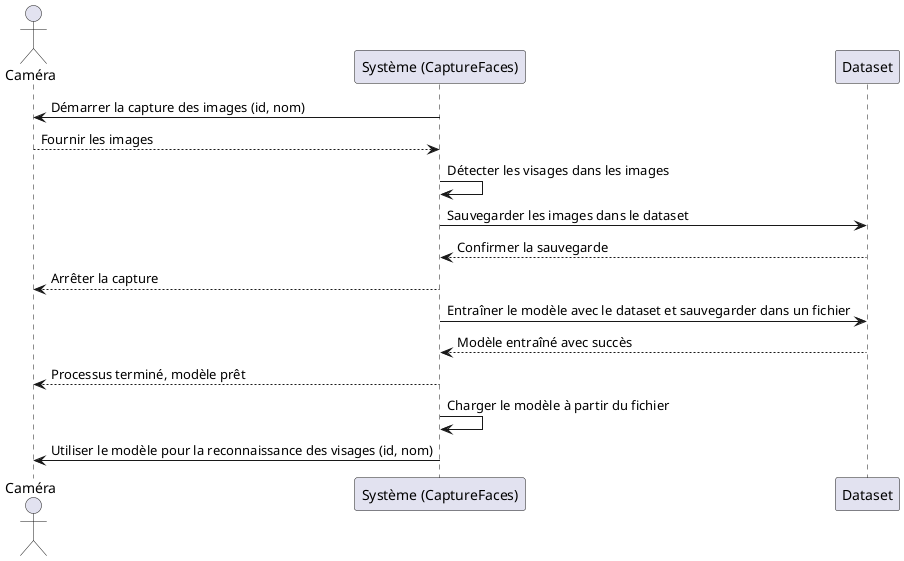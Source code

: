 @startuml
actor "Caméra" as Camera
participant "Système (CaptureFaces)" as Systeme
participant "Dataset" as Dt

Systeme -> Camera : Démarrer la capture des images (id, nom)
Camera --> Systeme : Fournir les images
Systeme -> Systeme : Détecter les visages dans les images
Systeme -> Dt : Sauvegarder les images dans le dataset
Dt --> Systeme : Confirmer la sauvegarde
Systeme --> Camera : Arrêter la capture
Systeme -> Dt : Entraîner le modèle avec le dataset et sauvegarder dans un fichier
Dt --> Systeme : Modèle entraîné avec succès
Systeme --> Camera : Processus terminé, modèle prêt
Systeme -> Systeme : Charger le modèle à partir du fichier
Systeme -> Camera : Utiliser le modèle pour la reconnaissance des visages (id, nom)

@enduml